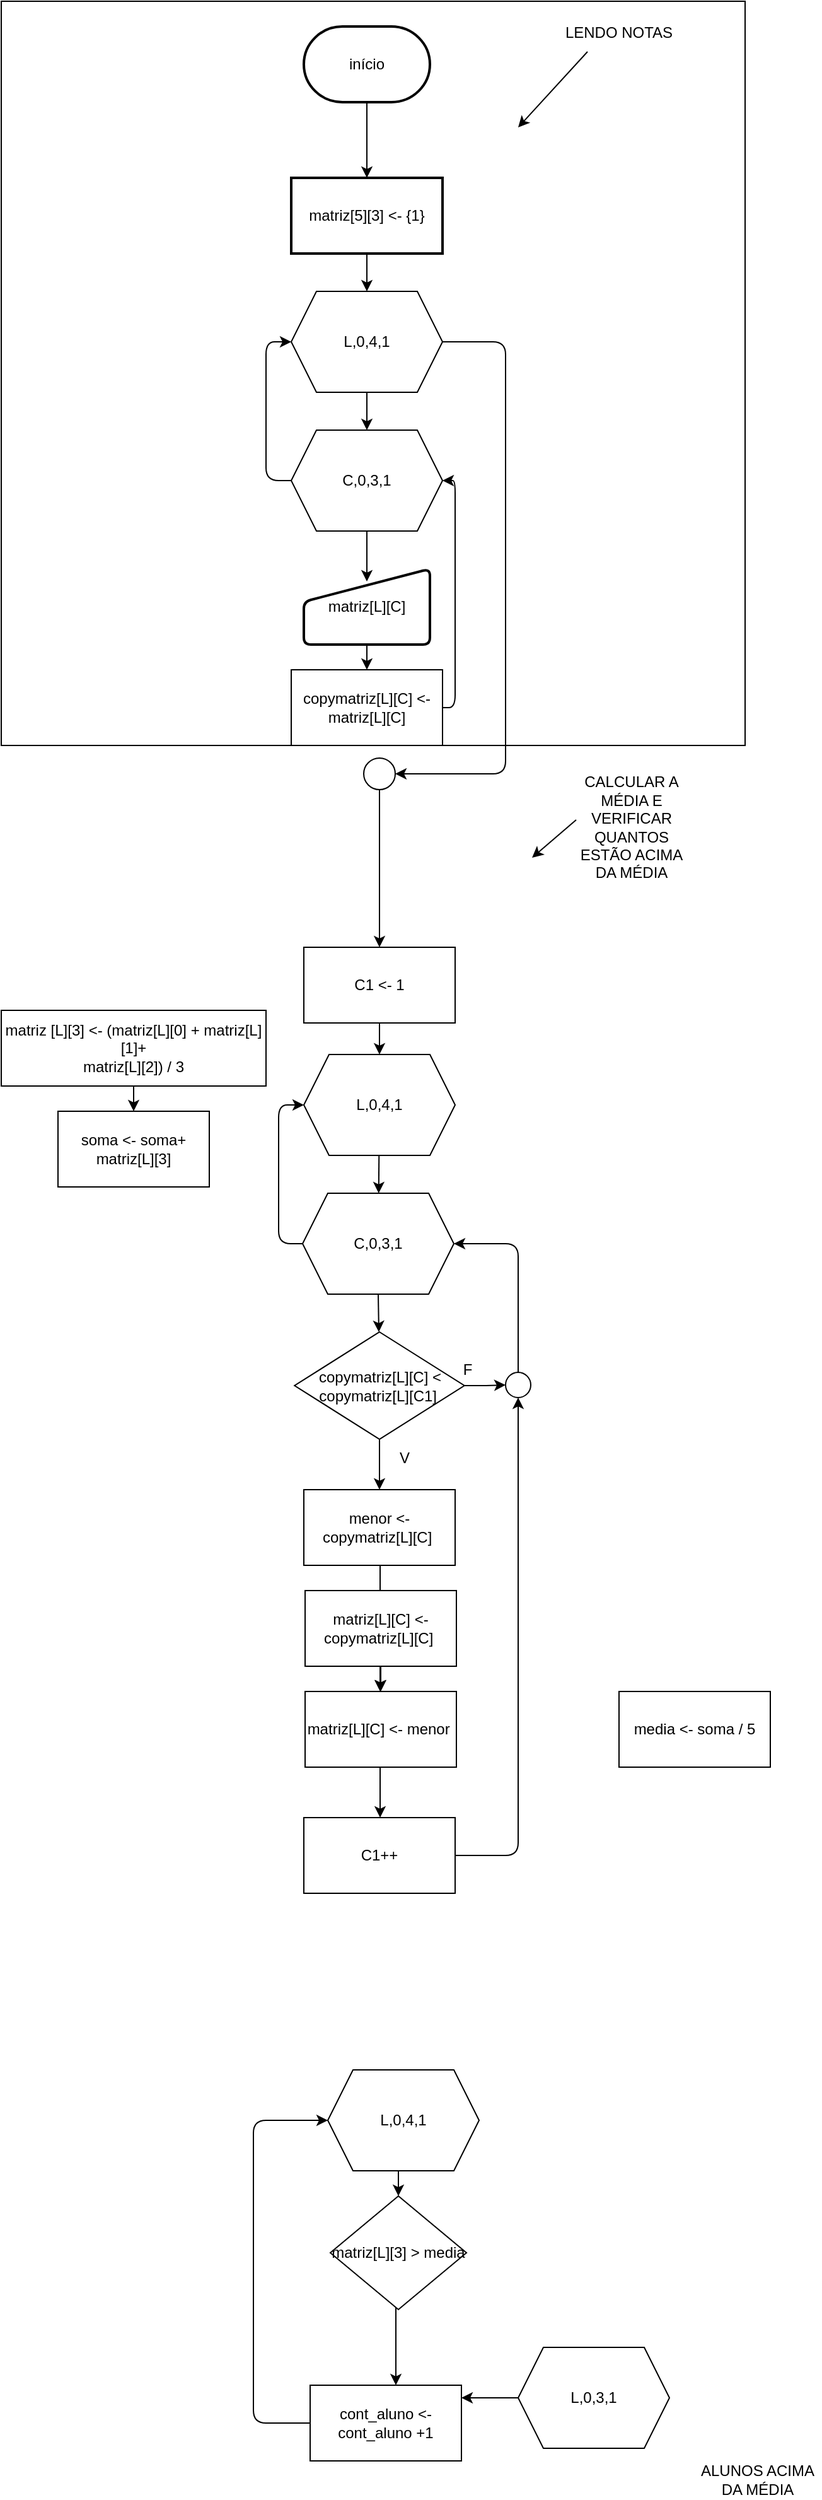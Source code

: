 <mxfile>
    <diagram id="aOdc6_4S75V9nIQuaGPx" name="Page-1">
        <mxGraphModel dx="532" dy="398" grid="1" gridSize="10" guides="1" tooltips="1" connect="1" arrows="1" fold="1" page="1" pageScale="1" pageWidth="850" pageHeight="1100" math="0" shadow="0">
            <root>
                <mxCell id="0"/>
                <mxCell id="1" parent="0"/>
                <mxCell id="11" value="" style="whiteSpace=wrap;html=1;aspect=fixed;" parent="1" vertex="1">
                    <mxGeometry x="40" y="10" width="590" height="590" as="geometry"/>
                </mxCell>
                <mxCell id="4" value="" style="edgeStyle=none;html=1;" parent="1" source="2" target="3" edge="1">
                    <mxGeometry relative="1" as="geometry"/>
                </mxCell>
                <mxCell id="2" value="início" style="strokeWidth=2;html=1;shape=mxgraph.flowchart.terminator;whiteSpace=wrap;" parent="1" vertex="1">
                    <mxGeometry x="280" y="30" width="100" height="60" as="geometry"/>
                </mxCell>
                <mxCell id="6" value="" style="edgeStyle=none;html=1;" parent="1" source="3" target="5" edge="1">
                    <mxGeometry relative="1" as="geometry"/>
                </mxCell>
                <mxCell id="3" value="matriz[5][3] &amp;lt;- {1}" style="whiteSpace=wrap;html=1;strokeWidth=2;" parent="1" vertex="1">
                    <mxGeometry x="270" y="150" width="120" height="60" as="geometry"/>
                </mxCell>
                <mxCell id="8" value="" style="edgeStyle=none;html=1;" parent="1" source="5" target="7" edge="1">
                    <mxGeometry relative="1" as="geometry"/>
                </mxCell>
                <mxCell id="37" style="edgeStyle=elbowEdgeStyle;html=1;exitX=1;exitY=0.5;exitDx=0;exitDy=0;entryX=1;entryY=0.5;entryDx=0;entryDy=0;" parent="1" source="5" target="59" edge="1">
                    <mxGeometry relative="1" as="geometry">
                        <Array as="points">
                            <mxPoint x="440" y="480"/>
                            <mxPoint x="440" y="490"/>
                        </Array>
                    </mxGeometry>
                </mxCell>
                <mxCell id="5" value="L,0,4,1" style="shape=hexagon;perimeter=hexagonPerimeter2;whiteSpace=wrap;html=1;fixedSize=1;" parent="1" vertex="1">
                    <mxGeometry x="270" y="240" width="120" height="80" as="geometry"/>
                </mxCell>
                <mxCell id="9" style="edgeStyle=none;html=1;" parent="1" source="7" edge="1">
                    <mxGeometry relative="1" as="geometry">
                        <mxPoint x="330" y="470" as="targetPoint"/>
                    </mxGeometry>
                </mxCell>
                <mxCell id="34" style="edgeStyle=elbowEdgeStyle;html=1;exitX=0;exitY=0.5;exitDx=0;exitDy=0;entryX=0;entryY=0.5;entryDx=0;entryDy=0;" parent="1" source="7" target="5" edge="1">
                    <mxGeometry relative="1" as="geometry">
                        <Array as="points">
                            <mxPoint x="250" y="330"/>
                        </Array>
                    </mxGeometry>
                </mxCell>
                <mxCell id="7" value="C,0,3,1" style="shape=hexagon;perimeter=hexagonPerimeter2;whiteSpace=wrap;html=1;fixedSize=1;" parent="1" vertex="1">
                    <mxGeometry x="270" y="350" width="120" height="80" as="geometry"/>
                </mxCell>
                <mxCell id="33" style="edgeStyle=elbowEdgeStyle;html=1;exitX=1;exitY=0.5;exitDx=0;exitDy=0;entryX=1;entryY=0.5;entryDx=0;entryDy=0;" parent="1" source="158" target="7" edge="1">
                    <mxGeometry relative="1" as="geometry">
                        <Array as="points">
                            <mxPoint x="400" y="440"/>
                        </Array>
                    </mxGeometry>
                </mxCell>
                <mxCell id="161" value="" style="edgeStyle=elbowEdgeStyle;html=1;" edge="1" parent="1" source="10" target="158">
                    <mxGeometry relative="1" as="geometry"/>
                </mxCell>
                <mxCell id="10" value="matriz[L][C]" style="html=1;strokeWidth=2;shape=manualInput;whiteSpace=wrap;rounded=1;size=26;arcSize=11;" parent="1" vertex="1">
                    <mxGeometry x="280" y="460" width="100" height="60" as="geometry"/>
                </mxCell>
                <mxCell id="12" value="LENDO NOTAS" style="text;html=1;strokeColor=none;fillColor=none;align=center;verticalAlign=middle;whiteSpace=wrap;rounded=0;" parent="1" vertex="1">
                    <mxGeometry x="480" y="20" width="100" height="30" as="geometry"/>
                </mxCell>
                <mxCell id="17" value="" style="endArrow=classic;html=1;exitX=0.25;exitY=1;exitDx=0;exitDy=0;" parent="1" source="12" edge="1">
                    <mxGeometry width="50" height="50" relative="1" as="geometry">
                        <mxPoint x="500" y="170" as="sourcePoint"/>
                        <mxPoint x="450" y="110" as="targetPoint"/>
                    </mxGeometry>
                </mxCell>
                <mxCell id="21" value="CALCULAR A MÉDIA E VERIFICAR QUANTOS ESTÃO ACIMA DA MÉDIA" style="text;html=1;strokeColor=none;fillColor=none;align=center;verticalAlign=middle;whiteSpace=wrap;rounded=0;" parent="1" vertex="1">
                    <mxGeometry x="490" y="650" width="100" height="30" as="geometry"/>
                </mxCell>
                <mxCell id="22" value="" style="endArrow=classic;html=1;exitX=0.25;exitY=1;exitDx=0;exitDy=0;" parent="1" edge="1">
                    <mxGeometry width="50" height="50" relative="1" as="geometry">
                        <mxPoint x="496" y="659" as="sourcePoint"/>
                        <mxPoint x="461" y="689" as="targetPoint"/>
                    </mxGeometry>
                </mxCell>
                <mxCell id="121" value="" style="edgeStyle=none;html=1;" parent="1" source="36" target="120" edge="1">
                    <mxGeometry relative="1" as="geometry"/>
                </mxCell>
                <mxCell id="36" value="L,0,4,1" style="shape=hexagon;perimeter=hexagonPerimeter2;whiteSpace=wrap;html=1;fixedSize=1;" parent="1" vertex="1">
                    <mxGeometry x="280" y="845" width="120" height="80" as="geometry"/>
                </mxCell>
                <mxCell id="181" style="edgeStyle=elbowEdgeStyle;html=1;exitX=0.5;exitY=1;exitDx=0;exitDy=0;entryX=0.5;entryY=0;entryDx=0;entryDy=0;" edge="1" parent="1" source="59" target="173">
                    <mxGeometry relative="1" as="geometry"/>
                </mxCell>
                <mxCell id="59" value="" style="ellipse;whiteSpace=wrap;html=1;aspect=fixed;" parent="1" vertex="1">
                    <mxGeometry x="327.5" y="610" width="25" height="25" as="geometry"/>
                </mxCell>
                <mxCell id="115" value="" style="edgeStyle=elbowEdgeStyle;html=1;" parent="1" source="62" target="114" edge="1">
                    <mxGeometry relative="1" as="geometry"/>
                </mxCell>
                <mxCell id="62" value="matriz [L][3] &amp;lt;- (matriz[L][0] + matriz[L][1]+&lt;br&gt;matriz[L][2]) / 3" style="rounded=0;whiteSpace=wrap;html=1;" parent="1" vertex="1">
                    <mxGeometry x="40" y="810" width="210" height="60" as="geometry"/>
                </mxCell>
                <mxCell id="76" value="" style="edgeStyle=elbowEdgeStyle;html=1;" parent="1" source="67" edge="1">
                    <mxGeometry relative="1" as="geometry">
                        <mxPoint x="405" y="1910" as="targetPoint"/>
                    </mxGeometry>
                </mxCell>
                <mxCell id="67" value="L,0,3,1" style="shape=hexagon;perimeter=hexagonPerimeter2;whiteSpace=wrap;html=1;fixedSize=1;" parent="1" vertex="1">
                    <mxGeometry x="450" y="1870" width="120" height="80" as="geometry"/>
                </mxCell>
                <mxCell id="96" value="media &amp;lt;- soma / 5" style="whiteSpace=wrap;html=1;" parent="1" vertex="1">
                    <mxGeometry x="530" y="1350" width="120" height="60" as="geometry"/>
                </mxCell>
                <mxCell id="104" value="" style="edgeStyle=elbowEdgeStyle;html=1;" parent="1" source="101" target="106" edge="1">
                    <mxGeometry relative="1" as="geometry">
                        <mxPoint x="359" y="1510" as="targetPoint"/>
                    </mxGeometry>
                </mxCell>
                <mxCell id="101" value="L,0,4,1" style="shape=hexagon;perimeter=hexagonPerimeter2;whiteSpace=wrap;html=1;fixedSize=1;" parent="1" vertex="1">
                    <mxGeometry x="299" y="1650" width="120" height="80" as="geometry"/>
                </mxCell>
                <mxCell id="108" value="" style="edgeStyle=elbowEdgeStyle;html=1;" parent="1" source="106" target="107" edge="1">
                    <mxGeometry relative="1" as="geometry"/>
                </mxCell>
                <mxCell id="106" value="matriz[L][3] &amp;gt; media" style="rhombus;whiteSpace=wrap;html=1;" parent="1" vertex="1">
                    <mxGeometry x="301" y="1750" width="108" height="90" as="geometry"/>
                </mxCell>
                <mxCell id="109" style="edgeStyle=elbowEdgeStyle;html=1;exitX=0;exitY=0.5;exitDx=0;exitDy=0;entryX=0;entryY=0.5;entryDx=0;entryDy=0;" parent="1" source="107" target="101" edge="1">
                    <mxGeometry relative="1" as="geometry">
                        <Array as="points">
                            <mxPoint x="240" y="1530"/>
                        </Array>
                    </mxGeometry>
                </mxCell>
                <mxCell id="107" value="cont_aluno &amp;lt;- cont_aluno +1" style="whiteSpace=wrap;html=1;" parent="1" vertex="1">
                    <mxGeometry x="285" y="1900" width="120" height="60" as="geometry"/>
                </mxCell>
                <mxCell id="114" value="soma &amp;lt;- soma+ matriz[L][3]" style="whiteSpace=wrap;html=1;rounded=0;" parent="1" vertex="1">
                    <mxGeometry x="85" y="890" width="120" height="60" as="geometry"/>
                </mxCell>
                <mxCell id="184" style="edgeStyle=elbowEdgeStyle;html=1;exitX=0.5;exitY=1;exitDx=0;exitDy=0;entryX=0.5;entryY=0;entryDx=0;entryDy=0;" edge="1" parent="1" source="120" target="118">
                    <mxGeometry relative="1" as="geometry"/>
                </mxCell>
                <mxCell id="199" style="edgeStyle=elbowEdgeStyle;html=1;exitX=0;exitY=0.5;exitDx=0;exitDy=0;entryX=0;entryY=0.5;entryDx=0;entryDy=0;" edge="1" parent="1" source="120" target="36">
                    <mxGeometry relative="1" as="geometry">
                        <Array as="points">
                            <mxPoint x="260" y="920"/>
                        </Array>
                    </mxGeometry>
                </mxCell>
                <mxCell id="120" value="C,0,3,1" style="shape=hexagon;perimeter=hexagonPerimeter2;whiteSpace=wrap;html=1;fixedSize=1;" parent="1" vertex="1">
                    <mxGeometry x="279" y="955" width="120" height="80" as="geometry"/>
                </mxCell>
                <mxCell id="64" value="ALUNOS ACIMA DA MÉDIA" style="text;html=1;strokeColor=none;fillColor=none;align=center;verticalAlign=middle;whiteSpace=wrap;rounded=0;" parent="1" vertex="1">
                    <mxGeometry x="590" y="1960" width="100" height="30" as="geometry"/>
                </mxCell>
                <mxCell id="158" value="copymatriz[L][C] &amp;lt;- matriz[L][C]" style="rounded=0;whiteSpace=wrap;html=1;" vertex="1" parent="1">
                    <mxGeometry x="270" y="540" width="120" height="60" as="geometry"/>
                </mxCell>
                <mxCell id="194" value="" style="edgeStyle=elbowEdgeStyle;html=1;" edge="1" parent="1" source="118" target="185">
                    <mxGeometry relative="1" as="geometry"/>
                </mxCell>
                <mxCell id="202" value="" style="edgeStyle=elbowEdgeStyle;html=1;" edge="1" parent="1" source="118" target="201">
                    <mxGeometry relative="1" as="geometry"/>
                </mxCell>
                <mxCell id="118" value="copymatriz[L][C] &amp;lt; copymatriz[L][C1]&amp;nbsp;" style="rhombus;whiteSpace=wrap;html=1;" parent="1" vertex="1">
                    <mxGeometry x="272.63" y="1065" width="134.75" height="85" as="geometry"/>
                </mxCell>
                <mxCell id="175" value="" style="edgeStyle=elbowEdgeStyle;html=1;" edge="1" parent="1" source="173" target="36">
                    <mxGeometry relative="1" as="geometry"/>
                </mxCell>
                <mxCell id="173" value="C1 &amp;lt;- 1" style="rounded=0;whiteSpace=wrap;html=1;" vertex="1" parent="1">
                    <mxGeometry x="280" y="760" width="120" height="60" as="geometry"/>
                </mxCell>
                <mxCell id="189" value="" style="edgeStyle=elbowEdgeStyle;html=1;" edge="1" parent="1" source="185" target="188">
                    <mxGeometry relative="1" as="geometry"/>
                </mxCell>
                <mxCell id="185" value="menor &amp;lt;- copymatriz[L][C]&amp;nbsp;" style="rounded=0;whiteSpace=wrap;html=1;" vertex="1" parent="1">
                    <mxGeometry x="280" y="1190" width="120" height="60" as="geometry"/>
                </mxCell>
                <mxCell id="190" value="" style="edgeStyle=elbowEdgeStyle;html=1;" edge="1" parent="1" source="187" target="188">
                    <mxGeometry relative="1" as="geometry"/>
                </mxCell>
                <mxCell id="187" value="matriz[L][C] &amp;lt;- copymatriz[L][C]&amp;nbsp;" style="rounded=0;whiteSpace=wrap;html=1;" vertex="1" parent="1">
                    <mxGeometry x="281" y="1270" width="120" height="60" as="geometry"/>
                </mxCell>
                <mxCell id="193" value="" style="edgeStyle=elbowEdgeStyle;html=1;" edge="1" parent="1" source="188" target="192">
                    <mxGeometry relative="1" as="geometry"/>
                </mxCell>
                <mxCell id="188" value="matriz[L][C] &amp;lt;- menor&amp;nbsp;" style="rounded=0;whiteSpace=wrap;html=1;" vertex="1" parent="1">
                    <mxGeometry x="281" y="1350" width="120" height="60" as="geometry"/>
                </mxCell>
                <mxCell id="198" style="edgeStyle=elbowEdgeStyle;html=1;exitX=1;exitY=0.5;exitDx=0;exitDy=0;entryX=0.5;entryY=1;entryDx=0;entryDy=0;" edge="1" parent="1" source="192" target="201">
                    <mxGeometry relative="1" as="geometry">
                        <mxPoint x="420" y="1180" as="targetPoint"/>
                        <Array as="points">
                            <mxPoint x="450" y="1170"/>
                            <mxPoint x="420" y="1140"/>
                        </Array>
                    </mxGeometry>
                </mxCell>
                <mxCell id="192" value="C1++" style="whiteSpace=wrap;html=1;rounded=0;" vertex="1" parent="1">
                    <mxGeometry x="280" y="1450" width="120" height="60" as="geometry"/>
                </mxCell>
                <mxCell id="200" value="V" style="text;html=1;strokeColor=none;fillColor=none;align=center;verticalAlign=middle;whiteSpace=wrap;rounded=0;" vertex="1" parent="1">
                    <mxGeometry x="330" y="1150" width="60" height="30" as="geometry"/>
                </mxCell>
                <mxCell id="203" style="edgeStyle=elbowEdgeStyle;html=1;exitX=0.5;exitY=0;exitDx=0;exitDy=0;" edge="1" parent="1" source="201" target="120">
                    <mxGeometry relative="1" as="geometry">
                        <Array as="points">
                            <mxPoint x="450" y="1050"/>
                        </Array>
                    </mxGeometry>
                </mxCell>
                <mxCell id="201" value="" style="ellipse;whiteSpace=wrap;html=1;aspect=fixed;" vertex="1" parent="1">
                    <mxGeometry x="440" y="1097" width="20" height="20" as="geometry"/>
                </mxCell>
                <mxCell id="204" value="F" style="text;html=1;strokeColor=none;fillColor=none;align=center;verticalAlign=middle;whiteSpace=wrap;rounded=0;" vertex="1" parent="1">
                    <mxGeometry x="380" y="1080" width="60" height="30" as="geometry"/>
                </mxCell>
            </root>
        </mxGraphModel>
    </diagram>
</mxfile>
